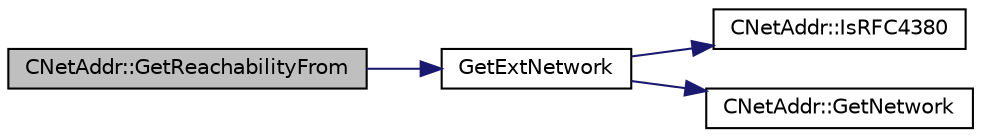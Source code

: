 digraph "CNetAddr::GetReachabilityFrom"
{
  edge [fontname="Helvetica",fontsize="10",labelfontname="Helvetica",labelfontsize="10"];
  node [fontname="Helvetica",fontsize="10",shape=record];
  rankdir="LR";
  Node339 [label="CNetAddr::GetReachabilityFrom",height=0.2,width=0.4,color="black", fillcolor="grey75", style="filled", fontcolor="black"];
  Node339 -> Node340 [color="midnightblue",fontsize="10",style="solid",fontname="Helvetica"];
  Node340 [label="GetExtNetwork",height=0.2,width=0.4,color="black", fillcolor="white", style="filled",URL="$d0/d0e/netbase_8cpp.html#a41643eb4f91cec29059acd8ef44d4bde"];
  Node340 -> Node341 [color="midnightblue",fontsize="10",style="solid",fontname="Helvetica"];
  Node341 [label="CNetAddr::IsRFC4380",height=0.2,width=0.4,color="black", fillcolor="white", style="filled",URL="$d3/dc3/class_c_net_addr.html#aec91b10228b37eb9bd67dec322730492"];
  Node340 -> Node342 [color="midnightblue",fontsize="10",style="solid",fontname="Helvetica"];
  Node342 [label="CNetAddr::GetNetwork",height=0.2,width=0.4,color="black", fillcolor="white", style="filled",URL="$d3/dc3/class_c_net_addr.html#ad0162f2629f552a65acf934e1629c1db"];
}
